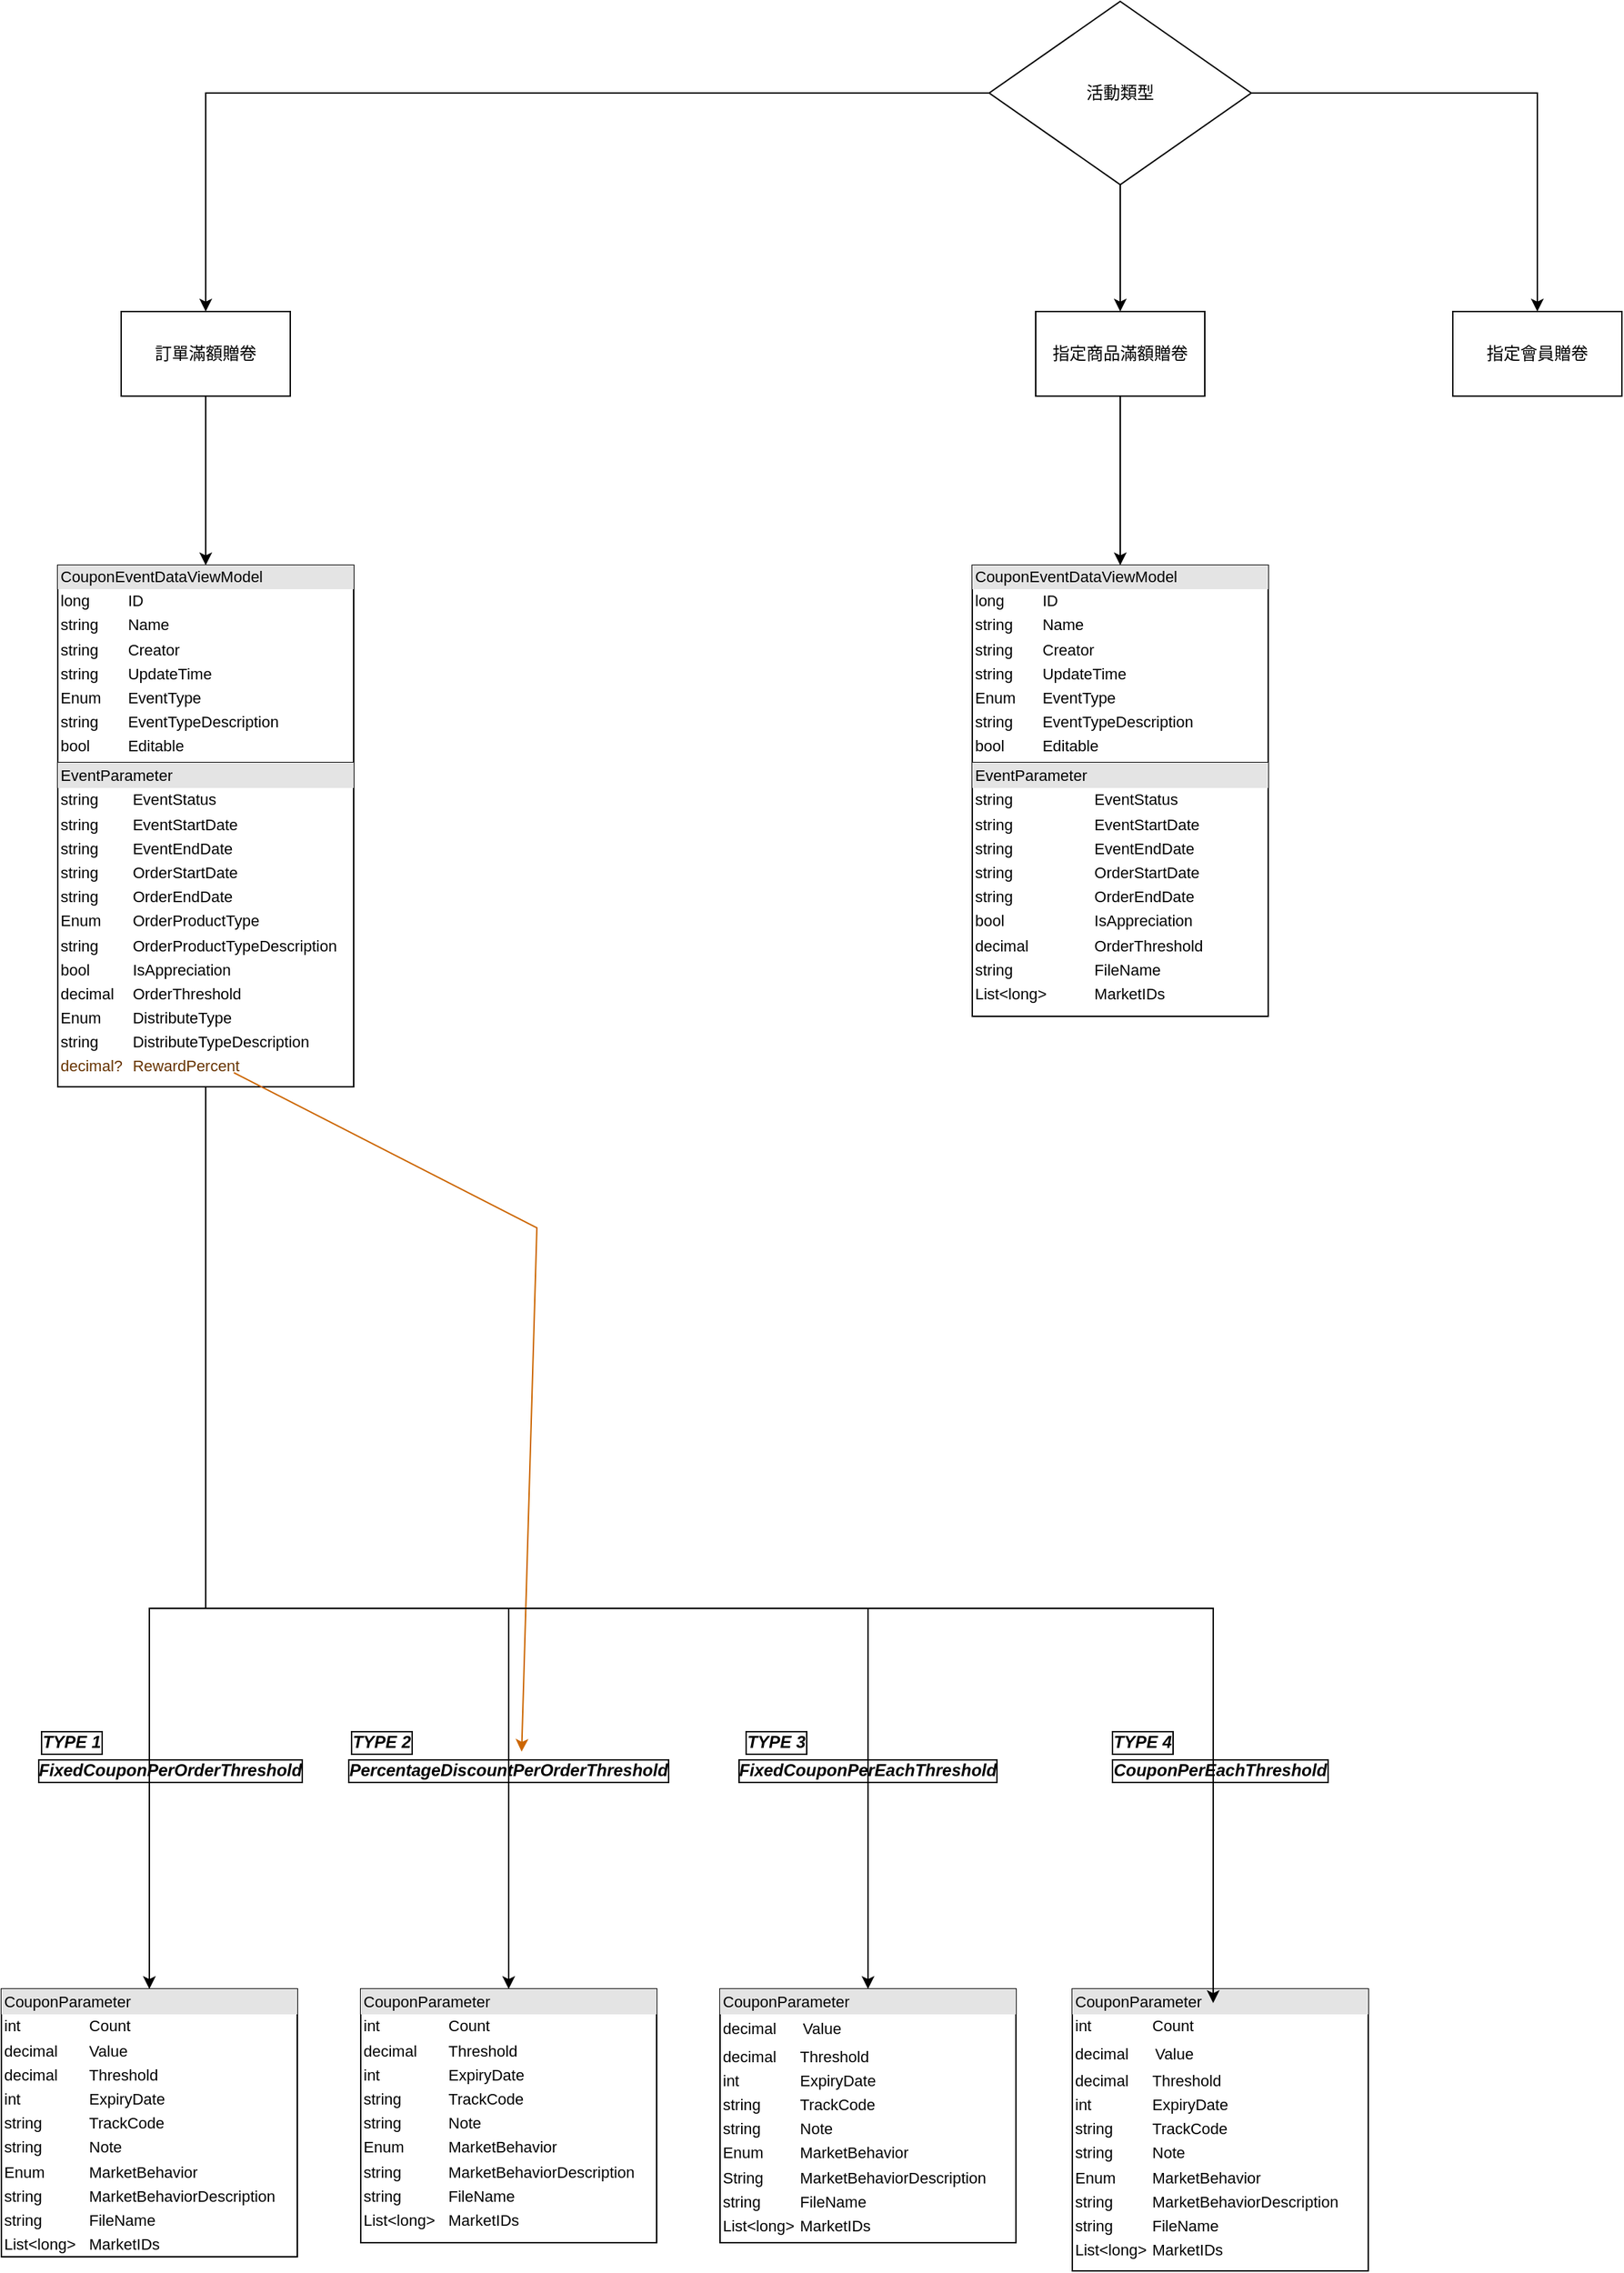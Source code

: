 <mxfile version="24.3.0" type="github">
  <diagram name="第 1 页" id="HbUvfql849o553JddJWj">
    <mxGraphModel dx="2275" dy="705" grid="1" gridSize="10" guides="1" tooltips="1" connect="1" arrows="1" fold="1" page="1" pageScale="1" pageWidth="827" pageHeight="1169" math="0" shadow="0">
      <root>
        <mxCell id="0" />
        <mxCell id="1" parent="0" />
        <mxCell id="ZRGWAe6ejBWaFAPOV5AN-6" style="edgeStyle=orthogonalEdgeStyle;rounded=0;orthogonalLoop=1;jettySize=auto;html=1;" edge="1" parent="1" source="ZRGWAe6ejBWaFAPOV5AN-2" target="ZRGWAe6ejBWaFAPOV5AN-3">
          <mxGeometry relative="1" as="geometry" />
        </mxCell>
        <mxCell id="ZRGWAe6ejBWaFAPOV5AN-7" style="edgeStyle=orthogonalEdgeStyle;rounded=0;orthogonalLoop=1;jettySize=auto;html=1;" edge="1" parent="1" source="ZRGWAe6ejBWaFAPOV5AN-2" target="ZRGWAe6ejBWaFAPOV5AN-4">
          <mxGeometry relative="1" as="geometry" />
        </mxCell>
        <mxCell id="ZRGWAe6ejBWaFAPOV5AN-8" style="edgeStyle=orthogonalEdgeStyle;rounded=0;orthogonalLoop=1;jettySize=auto;html=1;" edge="1" parent="1" source="ZRGWAe6ejBWaFAPOV5AN-2" target="ZRGWAe6ejBWaFAPOV5AN-5">
          <mxGeometry relative="1" as="geometry" />
        </mxCell>
        <mxCell id="ZRGWAe6ejBWaFAPOV5AN-2" value="活動類型" style="rhombus;whiteSpace=wrap;html=1;" vertex="1" parent="1">
          <mxGeometry x="321" y="30" width="186" height="130" as="geometry" />
        </mxCell>
        <mxCell id="ZRGWAe6ejBWaFAPOV5AN-54" style="edgeStyle=orthogonalEdgeStyle;rounded=0;orthogonalLoop=1;jettySize=auto;html=1;" edge="1" parent="1" source="ZRGWAe6ejBWaFAPOV5AN-3" target="ZRGWAe6ejBWaFAPOV5AN-9">
          <mxGeometry relative="1" as="geometry" />
        </mxCell>
        <mxCell id="ZRGWAe6ejBWaFAPOV5AN-3" value="訂單滿額贈卷" style="rounded=0;whiteSpace=wrap;html=1;" vertex="1" parent="1">
          <mxGeometry x="-295" y="250" width="120" height="60" as="geometry" />
        </mxCell>
        <mxCell id="ZRGWAe6ejBWaFAPOV5AN-50" style="edgeStyle=orthogonalEdgeStyle;rounded=0;orthogonalLoop=1;jettySize=auto;html=1;" edge="1" parent="1" source="ZRGWAe6ejBWaFAPOV5AN-4" target="ZRGWAe6ejBWaFAPOV5AN-49">
          <mxGeometry relative="1" as="geometry" />
        </mxCell>
        <mxCell id="ZRGWAe6ejBWaFAPOV5AN-4" value="指定商品滿額贈卷" style="rounded=0;whiteSpace=wrap;html=1;" vertex="1" parent="1">
          <mxGeometry x="354" y="250" width="120" height="60" as="geometry" />
        </mxCell>
        <mxCell id="ZRGWAe6ejBWaFAPOV5AN-5" value="指定會員贈卷" style="rounded=0;whiteSpace=wrap;html=1;" vertex="1" parent="1">
          <mxGeometry x="650" y="250" width="120" height="60" as="geometry" />
        </mxCell>
        <mxCell id="ZRGWAe6ejBWaFAPOV5AN-9" value="&lt;div style=&quot;box-sizing: border-box; width: 100%; background: rgb(228, 228, 228); padding: 2px; font-size: 11px;&quot;&gt;CouponEventDataViewModel&lt;/div&gt;&lt;table align=&quot;left&quot; style=&quot;width: 100%; font-size: 11px;&quot; cellpadding=&quot;2&quot; cellspacing=&quot;0&quot;&gt;&lt;tbody&gt;&lt;tr&gt;&lt;td&gt;&lt;font style=&quot;font-size: 11px;&quot;&gt;long&lt;/font&gt;&lt;/td&gt;&lt;td&gt;&lt;font style=&quot;font-size: 11px;&quot;&gt;ID&lt;/font&gt;&lt;/td&gt;&lt;/tr&gt;&lt;tr&gt;&lt;td&gt;&lt;font style=&quot;font-size: 11px;&quot;&gt;string&lt;/font&gt;&lt;/td&gt;&lt;td&gt;&lt;font style=&quot;font-size: 11px;&quot;&gt;Name&lt;/font&gt;&lt;/td&gt;&lt;/tr&gt;&lt;tr&gt;&lt;td&gt;&lt;font style=&quot;font-size: 11px;&quot;&gt;string&lt;br&gt;&lt;/font&gt;&lt;/td&gt;&lt;td&gt;&lt;font style=&quot;font-size: 11px;&quot;&gt;Creator&lt;br&gt;&lt;/font&gt;&lt;/td&gt;&lt;/tr&gt;&lt;tr&gt;&lt;td style=&quot;&quot;&gt;&lt;font style=&quot;font-size: 11px;&quot;&gt;string&lt;br&gt;&lt;/font&gt;&lt;/td&gt;&lt;td&gt;&lt;font style=&quot;font-size: 11px;&quot;&gt;UpdateTime&lt;br&gt;&lt;/font&gt;&lt;/td&gt;&lt;/tr&gt;&lt;tr&gt;&lt;td&gt;&lt;font style=&quot;font-size: 11px;&quot;&gt;Enum&lt;br&gt;&lt;/font&gt;&lt;/td&gt;&lt;td&gt;&lt;font style=&quot;font-size: 11px;&quot;&gt;EventType&lt;br&gt;&lt;/font&gt;&lt;/td&gt;&lt;/tr&gt;&lt;tr&gt;&lt;td&gt;&lt;font style=&quot;&quot;&gt;string&lt;br&gt;&lt;/font&gt;&lt;/td&gt;&lt;td&gt;&lt;font style=&quot;&quot;&gt;EventTypeDescription&lt;br&gt;&lt;/font&gt;&lt;/td&gt;&lt;/tr&gt;&lt;tr&gt;&lt;td&gt;&lt;font style=&quot;&quot;&gt;bool&lt;br&gt;&lt;/font&gt;&lt;/td&gt;&lt;td&gt;&lt;font style=&quot;&quot;&gt;Editable&lt;br&gt;&lt;/font&gt;&lt;/td&gt;&lt;/tr&gt;&lt;/tbody&gt;&lt;/table&gt;" style="verticalAlign=top;align=left;overflow=fill;html=1;whiteSpace=wrap;" vertex="1" parent="1">
          <mxGeometry x="-340" y="430" width="210" height="140" as="geometry" />
        </mxCell>
        <mxCell id="ZRGWAe6ejBWaFAPOV5AN-30" style="edgeStyle=orthogonalEdgeStyle;rounded=0;orthogonalLoop=1;jettySize=auto;html=1;exitX=0.5;exitY=1;exitDx=0;exitDy=0;" edge="1" parent="1" source="ZRGWAe6ejBWaFAPOV5AN-17" target="ZRGWAe6ejBWaFAPOV5AN-28">
          <mxGeometry relative="1" as="geometry">
            <Array as="points">
              <mxPoint x="-235" y="1170" />
              <mxPoint x="-275" y="1170" />
            </Array>
          </mxGeometry>
        </mxCell>
        <mxCell id="ZRGWAe6ejBWaFAPOV5AN-43" style="edgeStyle=orthogonalEdgeStyle;rounded=0;orthogonalLoop=1;jettySize=auto;html=1;entryX=0;entryY=0.5;entryDx=0;entryDy=0;exitX=0.5;exitY=1;exitDx=0;exitDy=0;" edge="1" parent="1" source="ZRGWAe6ejBWaFAPOV5AN-17" target="ZRGWAe6ejBWaFAPOV5AN-46">
          <mxGeometry relative="1" as="geometry">
            <mxPoint y="1090.0" as="targetPoint" />
            <Array as="points">
              <mxPoint x="-235" y="1170" />
              <mxPoint x="-20" y="1170" />
            </Array>
          </mxGeometry>
        </mxCell>
        <mxCell id="ZRGWAe6ejBWaFAPOV5AN-44" style="edgeStyle=orthogonalEdgeStyle;rounded=0;orthogonalLoop=1;jettySize=auto;html=1;entryX=0;entryY=0.5;entryDx=0;entryDy=0;exitX=0.5;exitY=1;exitDx=0;exitDy=0;" edge="1" parent="1" source="ZRGWAe6ejBWaFAPOV5AN-17" target="ZRGWAe6ejBWaFAPOV5AN-47">
          <mxGeometry relative="1" as="geometry">
            <mxPoint x="245" y="1090" as="targetPoint" />
            <Array as="points">
              <mxPoint x="-235" y="1170" />
              <mxPoint x="235" y="1170" />
            </Array>
          </mxGeometry>
        </mxCell>
        <mxCell id="ZRGWAe6ejBWaFAPOV5AN-17" value="&lt;div style=&quot;box-sizing: border-box; width: 100%; background: rgb(228, 228, 228); padding: 2px;&quot;&gt;&lt;span style=&quot;font-size: 11px;&quot;&gt;EventParameter&lt;/span&gt;&lt;br&gt;&lt;/div&gt;&lt;table style=&quot;width: 100%; font-size: 11px;&quot; cellpadding=&quot;2&quot; cellspacing=&quot;0&quot;&gt;&lt;tbody&gt;&lt;tr&gt;&lt;td&gt;string&lt;br&gt;&lt;/td&gt;&lt;td&gt;EventStatus&lt;/td&gt;&lt;/tr&gt;&lt;tr&gt;&lt;td&gt;&lt;font style=&quot;font-size: 11px;&quot;&gt;string&lt;/font&gt;&lt;/td&gt;&lt;td&gt;&lt;font style=&quot;font-size: 11px;&quot;&gt;EventStartDate&lt;/font&gt;&lt;/td&gt;&lt;/tr&gt;&lt;tr&gt;&lt;td&gt;&lt;font style=&quot;font-size: 11px;&quot;&gt;string&lt;br&gt;&lt;/font&gt;&lt;/td&gt;&lt;td&gt;&lt;font style=&quot;font-size: 11px;&quot;&gt;EventEndDate&lt;br&gt;&lt;/font&gt;&lt;/td&gt;&lt;/tr&gt;&lt;tr&gt;&lt;td style=&quot;&quot;&gt;&lt;font style=&quot;font-size: 11px;&quot;&gt;string&lt;br&gt;&lt;/font&gt;&lt;/td&gt;&lt;td&gt;&lt;font style=&quot;font-size: 11px;&quot;&gt;OrderStartDate&lt;br&gt;&lt;/font&gt;&lt;/td&gt;&lt;/tr&gt;&lt;tr&gt;&lt;td&gt;&lt;font style=&quot;font-size: 11px;&quot;&gt;string&lt;br&gt;&lt;/font&gt;&lt;/td&gt;&lt;td&gt;&lt;font style=&quot;font-size: 11px;&quot;&gt;OrderEndDate&lt;br&gt;&lt;/font&gt;&lt;/td&gt;&lt;/tr&gt;&lt;tr&gt;&lt;td&gt;&lt;font style=&quot;&quot;&gt;Enum&lt;br&gt;&lt;/font&gt;&lt;/td&gt;&lt;td&gt;&lt;font style=&quot;&quot;&gt;OrderProductType&lt;br&gt;&lt;/font&gt;&lt;/td&gt;&lt;/tr&gt;&lt;tr&gt;&lt;td&gt;string&lt;br&gt;&lt;/td&gt;&lt;td&gt;OrderProductTypeDescription&lt;br&gt;&lt;/td&gt;&lt;/tr&gt;&lt;tr&gt;&lt;td&gt;bool&lt;br&gt;&lt;/td&gt;&lt;td&gt;IsAppreciation&lt;br&gt;&lt;/td&gt;&lt;/tr&gt;&lt;tr&gt;&lt;td&gt;decimal&lt;br&gt;&lt;/td&gt;&lt;td&gt;OrderThreshold&lt;br&gt;&lt;/td&gt;&lt;/tr&gt;&lt;tr&gt;&lt;td&gt;Enum&lt;br&gt;&lt;/td&gt;&lt;td&gt;DistributeType&lt;br&gt;&lt;/td&gt;&lt;/tr&gt;&lt;tr&gt;&lt;td&gt;string&lt;br&gt;&lt;/td&gt;&lt;td&gt;DistributeTypeDescription&lt;br&gt;&lt;/td&gt;&lt;/tr&gt;&lt;tr&gt;&lt;td&gt;&lt;font color=&quot;#663300&quot;&gt;decimal?&lt;br&gt;&lt;/font&gt;&lt;/td&gt;&lt;td&gt;&lt;font color=&quot;#663300&quot;&gt;RewardPercent&lt;/font&gt;&lt;br&gt;&lt;/td&gt;&lt;/tr&gt;&lt;/tbody&gt;&lt;/table&gt;" style="verticalAlign=top;align=left;overflow=fill;html=1;whiteSpace=wrap;" vertex="1" parent="1">
          <mxGeometry x="-340" y="570" width="210" height="230" as="geometry" />
        </mxCell>
        <mxCell id="ZRGWAe6ejBWaFAPOV5AN-26" value="FixedCouponPerOrderThreshold" style="text;html=1;align=center;verticalAlign=middle;whiteSpace=wrap;rounded=0;fontStyle=3;labelBackgroundColor=none;labelBorderColor=default;" vertex="1" parent="1">
          <mxGeometry x="-290" y="1270" width="60" height="30" as="geometry" />
        </mxCell>
        <mxCell id="ZRGWAe6ejBWaFAPOV5AN-28" value="&lt;div style=&quot;box-sizing: border-box; width: 100%; background: rgb(228, 228, 228); padding: 2px;&quot;&gt;&lt;span style=&quot;font-size: 11px;&quot;&gt;CouponParameter&lt;/span&gt;&lt;br&gt;&lt;/div&gt;&lt;table style=&quot;width: 100%; font-size: 11px;&quot; cellpadding=&quot;2&quot; cellspacing=&quot;0&quot;&gt;&lt;tbody&gt;&lt;tr&gt;&lt;td&gt;int&lt;br&gt;&lt;/td&gt;&lt;td&gt;Count&lt;/td&gt;&lt;/tr&gt;&lt;tr&gt;&lt;td&gt;&lt;font style=&quot;font-size: 11px;&quot;&gt;decimal&lt;/font&gt;&lt;/td&gt;&lt;td&gt;&lt;font style=&quot;font-size: 11px;&quot;&gt;Value&lt;/font&gt;&lt;/td&gt;&lt;/tr&gt;&lt;tr&gt;&lt;td&gt;&lt;font style=&quot;font-size: 11px;&quot;&gt;decimal&lt;br&gt;&lt;/font&gt;&lt;/td&gt;&lt;td&gt;&lt;font style=&quot;font-size: 11px;&quot;&gt;Threshold&lt;br&gt;&lt;/font&gt;&lt;/td&gt;&lt;/tr&gt;&lt;tr&gt;&lt;td style=&quot;&quot;&gt;&lt;font style=&quot;font-size: 11px;&quot;&gt;int&lt;br&gt;&lt;/font&gt;&lt;/td&gt;&lt;td&gt;&lt;font style=&quot;font-size: 11px;&quot;&gt;ExpiryDate&lt;br&gt;&lt;/font&gt;&lt;/td&gt;&lt;/tr&gt;&lt;tr&gt;&lt;td&gt;&lt;font style=&quot;font-size: 11px;&quot;&gt;string&lt;br&gt;&lt;/font&gt;&lt;/td&gt;&lt;td&gt;&lt;font style=&quot;font-size: 11px;&quot;&gt;TrackCode&lt;br&gt;&lt;/font&gt;&lt;/td&gt;&lt;/tr&gt;&lt;tr&gt;&lt;td&gt;&lt;font style=&quot;&quot;&gt;string&lt;br&gt;&lt;/font&gt;&lt;/td&gt;&lt;td&gt;&lt;font style=&quot;&quot;&gt;Note&lt;br&gt;&lt;/font&gt;&lt;/td&gt;&lt;/tr&gt;&lt;tr&gt;&lt;td&gt;&lt;font style=&quot;&quot;&gt;Enum&lt;br&gt;&lt;/font&gt;&lt;/td&gt;&lt;td&gt;&lt;font style=&quot;&quot;&gt;MarketBehavior&lt;br&gt;&lt;/font&gt;&lt;/td&gt;&lt;/tr&gt;&lt;tr&gt;&lt;td&gt;string&lt;/td&gt;&lt;td&gt;MarketBehaviorDescription&lt;br&gt;&lt;/td&gt;&lt;/tr&gt;&lt;tr&gt;&lt;td&gt;string&lt;br&gt;&lt;/td&gt;&lt;td&gt;FileName&lt;br&gt;&lt;/td&gt;&lt;/tr&gt;&lt;tr&gt;&lt;td&gt;List&amp;lt;long&amp;gt;&lt;br&gt;&lt;/td&gt;&lt;td&gt;MarketIDs&lt;br&gt;&lt;/td&gt;&lt;/tr&gt;&lt;tr&gt;&lt;td&gt;&lt;/td&gt;&lt;td&gt;&lt;br&gt;&lt;/td&gt;&lt;/tr&gt;&lt;/tbody&gt;&lt;/table&gt;" style="verticalAlign=top;align=left;overflow=fill;html=1;whiteSpace=wrap;" vertex="1" parent="1">
          <mxGeometry x="-380" y="1440" width="210" height="190" as="geometry" />
        </mxCell>
        <mxCell id="ZRGWAe6ejBWaFAPOV5AN-31" value="PercentageDiscountPerOrderThreshold" style="text;html=1;align=center;verticalAlign=middle;whiteSpace=wrap;rounded=0;labelBorderColor=default;fontStyle=3" vertex="1" parent="1">
          <mxGeometry x="-50" y="1270" width="60" height="30" as="geometry" />
        </mxCell>
        <mxCell id="ZRGWAe6ejBWaFAPOV5AN-32" value="FixedCouponPerEachThreshold" style="text;html=1;align=center;verticalAlign=middle;whiteSpace=wrap;rounded=0;labelBorderColor=default;fontStyle=3" vertex="1" parent="1">
          <mxGeometry x="205" y="1270" width="60" height="30" as="geometry" />
        </mxCell>
        <mxCell id="ZRGWAe6ejBWaFAPOV5AN-34" value="CouponPerEachThreshold" style="text;html=1;align=center;verticalAlign=middle;whiteSpace=wrap;rounded=0;labelBorderColor=default;fontStyle=3" vertex="1" parent="1">
          <mxGeometry x="455" y="1270" width="60" height="30" as="geometry" />
        </mxCell>
        <mxCell id="ZRGWAe6ejBWaFAPOV5AN-36" value="TYPE 1" style="text;html=1;align=center;verticalAlign=middle;whiteSpace=wrap;rounded=0;fontStyle=3;labelBackgroundColor=none;labelBorderColor=default;" vertex="1" parent="1">
          <mxGeometry x="-360" y="1250" width="60" height="30" as="geometry" />
        </mxCell>
        <mxCell id="ZRGWAe6ejBWaFAPOV5AN-39" value="TYPE 2" style="text;html=1;align=center;verticalAlign=middle;whiteSpace=wrap;rounded=0;fontStyle=3;labelBackgroundColor=none;labelBorderColor=default;" vertex="1" parent="1">
          <mxGeometry x="-140" y="1250" width="60" height="30" as="geometry" />
        </mxCell>
        <mxCell id="ZRGWAe6ejBWaFAPOV5AN-40" value="TYPE 3" style="text;html=1;align=center;verticalAlign=middle;whiteSpace=wrap;rounded=0;fontStyle=3;labelBackgroundColor=none;labelBorderColor=default;" vertex="1" parent="1">
          <mxGeometry x="140" y="1250" width="60" height="30" as="geometry" />
        </mxCell>
        <mxCell id="ZRGWAe6ejBWaFAPOV5AN-41" value="TYPE 4" style="text;html=1;align=center;verticalAlign=middle;whiteSpace=wrap;rounded=0;fontStyle=3;labelBackgroundColor=none;labelBorderColor=default;" vertex="1" parent="1">
          <mxGeometry x="400" y="1250" width="60" height="30" as="geometry" />
        </mxCell>
        <mxCell id="ZRGWAe6ejBWaFAPOV5AN-45" value="" style="endArrow=classic;html=1;rounded=0;entryX=0.653;entryY=0.056;entryDx=0;entryDy=0;entryPerimeter=0;fontColor=#994C00;labelBackgroundColor=#994C00;fillColor=#ffe6cc;strokeColor=#CC6600;exitX=0.5;exitY=1;exitDx=0;exitDy=0;" edge="1" parent="1" source="ZRGWAe6ejBWaFAPOV5AN-57" target="ZRGWAe6ejBWaFAPOV5AN-31">
          <mxGeometry width="50" height="50" relative="1" as="geometry">
            <mxPoint x="-210" y="830" as="sourcePoint" />
            <mxPoint x="-10" y="910" as="targetPoint" />
            <Array as="points">
              <mxPoint y="900" />
            </Array>
          </mxGeometry>
        </mxCell>
        <mxCell id="ZRGWAe6ejBWaFAPOV5AN-46" value="&lt;div style=&quot;box-sizing: border-box; width: 100%; background: rgb(228, 228, 228); padding: 2px;&quot;&gt;&lt;span style=&quot;font-size: 11px;&quot;&gt;CouponParameter&lt;/span&gt;&lt;br&gt;&lt;/div&gt;&lt;table style=&quot;width: 100%; font-size: 11px;&quot; cellpadding=&quot;2&quot; cellspacing=&quot;0&quot;&gt;&lt;tbody&gt;&lt;tr&gt;&lt;td&gt;int&lt;br&gt;&lt;/td&gt;&lt;td&gt;Count&lt;/td&gt;&lt;/tr&gt;&lt;tr&gt;&lt;td&gt;&lt;font style=&quot;font-size: 11px;&quot;&gt;decimal&lt;br&gt;&lt;/font&gt;&lt;/td&gt;&lt;td&gt;&lt;font style=&quot;font-size: 11px;&quot;&gt;Threshold&lt;br&gt;&lt;/font&gt;&lt;/td&gt;&lt;/tr&gt;&lt;tr&gt;&lt;td style=&quot;&quot;&gt;&lt;font style=&quot;font-size: 11px;&quot;&gt;int&lt;br&gt;&lt;/font&gt;&lt;/td&gt;&lt;td&gt;&lt;font style=&quot;font-size: 11px;&quot;&gt;ExpiryDate&lt;br&gt;&lt;/font&gt;&lt;/td&gt;&lt;/tr&gt;&lt;tr&gt;&lt;td&gt;&lt;font style=&quot;font-size: 11px;&quot;&gt;string&lt;br&gt;&lt;/font&gt;&lt;/td&gt;&lt;td&gt;&lt;font style=&quot;font-size: 11px;&quot;&gt;TrackCode&lt;br&gt;&lt;/font&gt;&lt;/td&gt;&lt;/tr&gt;&lt;tr&gt;&lt;td&gt;&lt;font style=&quot;&quot;&gt;string&lt;br&gt;&lt;/font&gt;&lt;/td&gt;&lt;td&gt;&lt;font style=&quot;&quot;&gt;Note&lt;br&gt;&lt;/font&gt;&lt;/td&gt;&lt;/tr&gt;&lt;tr&gt;&lt;td&gt;&lt;font style=&quot;&quot;&gt;Enum&lt;br&gt;&lt;/font&gt;&lt;/td&gt;&lt;td&gt;&lt;font style=&quot;&quot;&gt;MarketBehavior&lt;br&gt;&lt;/font&gt;&lt;/td&gt;&lt;/tr&gt;&lt;tr&gt;&lt;td&gt;string&lt;/td&gt;&lt;td&gt;MarketBehaviorDescription&lt;br&gt;&lt;/td&gt;&lt;/tr&gt;&lt;tr&gt;&lt;td&gt;string&lt;br&gt;&lt;/td&gt;&lt;td&gt;FileName&lt;br&gt;&lt;/td&gt;&lt;/tr&gt;&lt;tr&gt;&lt;td&gt;List&amp;lt;long&amp;gt;&lt;br&gt;&lt;/td&gt;&lt;td&gt;MarketIDs&lt;br&gt;&lt;/td&gt;&lt;/tr&gt;&lt;tr&gt;&lt;td&gt;&lt;/td&gt;&lt;td&gt;&lt;br&gt;&lt;/td&gt;&lt;/tr&gt;&lt;/tbody&gt;&lt;/table&gt;" style="verticalAlign=top;align=left;overflow=fill;html=1;whiteSpace=wrap;direction=south;" vertex="1" parent="1">
          <mxGeometry x="-125" y="1440" width="210" height="180" as="geometry" />
        </mxCell>
        <mxCell id="ZRGWAe6ejBWaFAPOV5AN-47" value="&lt;div style=&quot;box-sizing: border-box; width: 100%; background: rgb(228, 228, 228); padding: 2px;&quot;&gt;&lt;span style=&quot;font-size: 11px;&quot;&gt;CouponParameter&lt;/span&gt;&lt;br&gt;&lt;/div&gt;&lt;table style=&quot;width: 100%; font-size: 11px;&quot; cellpadding=&quot;2&quot; cellspacing=&quot;0&quot;&gt;&lt;tbody&gt;&lt;tr&gt;&lt;td&gt;decimal&lt;/td&gt;&lt;td&gt;&lt;table style=&quot;width: 210px;&quot; cellpadding=&quot;2&quot; cellspacing=&quot;0&quot;&gt;&lt;tbody&gt;&lt;tr&gt;&lt;td&gt;Value&lt;/td&gt;&lt;/tr&gt;&lt;tr&gt;&lt;/tr&gt;&lt;/tbody&gt;&lt;/table&gt;&lt;/td&gt;&lt;/tr&gt;&lt;tr&gt;&lt;td&gt;&lt;font style=&quot;font-size: 11px;&quot;&gt;decimal&lt;br&gt;&lt;/font&gt;&lt;/td&gt;&lt;td&gt;&lt;font style=&quot;font-size: 11px;&quot;&gt;Threshold&lt;br&gt;&lt;/font&gt;&lt;/td&gt;&lt;/tr&gt;&lt;tr&gt;&lt;td style=&quot;&quot;&gt;&lt;font style=&quot;font-size: 11px;&quot;&gt;int&lt;br&gt;&lt;/font&gt;&lt;/td&gt;&lt;td&gt;&lt;font style=&quot;font-size: 11px;&quot;&gt;ExpiryDate&lt;br&gt;&lt;/font&gt;&lt;/td&gt;&lt;/tr&gt;&lt;tr&gt;&lt;td&gt;&lt;font style=&quot;font-size: 11px;&quot;&gt;string&lt;br&gt;&lt;/font&gt;&lt;/td&gt;&lt;td&gt;&lt;font style=&quot;font-size: 11px;&quot;&gt;TrackCode&lt;br&gt;&lt;/font&gt;&lt;/td&gt;&lt;/tr&gt;&lt;tr&gt;&lt;td&gt;&lt;font style=&quot;&quot;&gt;string&lt;br&gt;&lt;/font&gt;&lt;/td&gt;&lt;td&gt;&lt;font style=&quot;&quot;&gt;Note&lt;br&gt;&lt;/font&gt;&lt;/td&gt;&lt;/tr&gt;&lt;tr&gt;&lt;td&gt;&lt;font style=&quot;&quot;&gt;Enum&lt;br&gt;&lt;/font&gt;&lt;/td&gt;&lt;td&gt;&lt;font style=&quot;&quot;&gt;MarketBehavior&lt;br&gt;&lt;/font&gt;&lt;/td&gt;&lt;/tr&gt;&lt;tr&gt;&lt;td&gt;String&lt;/td&gt;&lt;td&gt;MarketBehaviorDescription&lt;br&gt;&lt;/td&gt;&lt;/tr&gt;&lt;tr&gt;&lt;td&gt;string&lt;br&gt;&lt;/td&gt;&lt;td&gt;FileName&lt;br&gt;&lt;/td&gt;&lt;/tr&gt;&lt;tr&gt;&lt;td&gt;List&amp;lt;long&amp;gt;&lt;br&gt;&lt;/td&gt;&lt;td&gt;MarketIDs&lt;br&gt;&lt;/td&gt;&lt;/tr&gt;&lt;tr&gt;&lt;td&gt;&lt;/td&gt;&lt;td&gt;&lt;br&gt;&lt;/td&gt;&lt;/tr&gt;&lt;/tbody&gt;&lt;/table&gt;" style="verticalAlign=top;align=left;overflow=fill;html=1;whiteSpace=wrap;direction=south;" vertex="1" parent="1">
          <mxGeometry x="130" y="1440" width="210" height="180" as="geometry" />
        </mxCell>
        <mxCell id="ZRGWAe6ejBWaFAPOV5AN-48" value="&lt;div style=&quot;box-sizing: border-box; width: 100%; background: rgb(228, 228, 228); padding: 2px;&quot;&gt;&lt;span style=&quot;font-size: 11px;&quot;&gt;CouponParameter&lt;/span&gt;&lt;br&gt;&lt;/div&gt;&lt;table style=&quot;width: 100%; font-size: 11px;&quot; cellpadding=&quot;2&quot; cellspacing=&quot;0&quot;&gt;&lt;tbody&gt;&lt;tr&gt;&lt;td&gt;int&lt;/td&gt;&lt;td&gt;Count&lt;br&gt;&lt;/td&gt;&lt;/tr&gt;&lt;tr&gt;&lt;td&gt;decimal&lt;/td&gt;&lt;td&gt;&lt;table style=&quot;width: 210px;&quot; cellpadding=&quot;2&quot; cellspacing=&quot;0&quot;&gt;&lt;tbody&gt;&lt;tr&gt;&lt;td&gt;Value&lt;/td&gt;&lt;/tr&gt;&lt;tr&gt;&lt;/tr&gt;&lt;/tbody&gt;&lt;/table&gt;&lt;/td&gt;&lt;/tr&gt;&lt;tr&gt;&lt;td&gt;&lt;font style=&quot;font-size: 11px;&quot;&gt;decimal&lt;br&gt;&lt;/font&gt;&lt;/td&gt;&lt;td&gt;&lt;font style=&quot;font-size: 11px;&quot;&gt;Threshold&lt;br&gt;&lt;/font&gt;&lt;/td&gt;&lt;/tr&gt;&lt;tr&gt;&lt;td style=&quot;&quot;&gt;&lt;font style=&quot;font-size: 11px;&quot;&gt;int&lt;br&gt;&lt;/font&gt;&lt;/td&gt;&lt;td&gt;&lt;font style=&quot;font-size: 11px;&quot;&gt;ExpiryDate&lt;br&gt;&lt;/font&gt;&lt;/td&gt;&lt;/tr&gt;&lt;tr&gt;&lt;td&gt;&lt;font style=&quot;font-size: 11px;&quot;&gt;string&lt;br&gt;&lt;/font&gt;&lt;/td&gt;&lt;td&gt;&lt;font style=&quot;font-size: 11px;&quot;&gt;TrackCode&lt;br&gt;&lt;/font&gt;&lt;/td&gt;&lt;/tr&gt;&lt;tr&gt;&lt;td&gt;&lt;font style=&quot;&quot;&gt;string&lt;br&gt;&lt;/font&gt;&lt;/td&gt;&lt;td&gt;&lt;font style=&quot;&quot;&gt;Note&lt;br&gt;&lt;/font&gt;&lt;/td&gt;&lt;/tr&gt;&lt;tr&gt;&lt;td&gt;&lt;font style=&quot;&quot;&gt;Enum&lt;br&gt;&lt;/font&gt;&lt;/td&gt;&lt;td&gt;&lt;font style=&quot;&quot;&gt;MarketBehavior&lt;br&gt;&lt;/font&gt;&lt;/td&gt;&lt;/tr&gt;&lt;tr&gt;&lt;td&gt;string&lt;/td&gt;&lt;td&gt;MarketBehaviorDescription&lt;br&gt;&lt;/td&gt;&lt;/tr&gt;&lt;tr&gt;&lt;td&gt;string&lt;br&gt;&lt;/td&gt;&lt;td&gt;FileName&lt;br&gt;&lt;/td&gt;&lt;/tr&gt;&lt;tr&gt;&lt;td&gt;List&amp;lt;long&amp;gt;&lt;br&gt;&lt;/td&gt;&lt;td&gt;MarketIDs&lt;br&gt;&lt;/td&gt;&lt;/tr&gt;&lt;tr&gt;&lt;td&gt;&lt;/td&gt;&lt;td&gt;&lt;br&gt;&lt;/td&gt;&lt;/tr&gt;&lt;/tbody&gt;&lt;/table&gt;" style="verticalAlign=top;align=left;overflow=fill;html=1;whiteSpace=wrap;direction=south;" vertex="1" parent="1">
          <mxGeometry x="380" y="1440" width="210" height="200" as="geometry" />
        </mxCell>
        <mxCell id="ZRGWAe6ejBWaFAPOV5AN-49" value="&lt;div style=&quot;box-sizing: border-box; width: 100%; background: rgb(228, 228, 228); padding: 2px; font-size: 11px;&quot;&gt;CouponEventDataViewModel&lt;/div&gt;&lt;table align=&quot;left&quot; style=&quot;width: 100%; font-size: 11px;&quot; cellpadding=&quot;2&quot; cellspacing=&quot;0&quot;&gt;&lt;tbody&gt;&lt;tr&gt;&lt;td&gt;&lt;font style=&quot;font-size: 11px;&quot;&gt;long&lt;/font&gt;&lt;/td&gt;&lt;td&gt;&lt;font style=&quot;font-size: 11px;&quot;&gt;ID&lt;/font&gt;&lt;/td&gt;&lt;/tr&gt;&lt;tr&gt;&lt;td&gt;&lt;font style=&quot;font-size: 11px;&quot;&gt;string&lt;/font&gt;&lt;/td&gt;&lt;td&gt;&lt;font style=&quot;font-size: 11px;&quot;&gt;Name&lt;/font&gt;&lt;/td&gt;&lt;/tr&gt;&lt;tr&gt;&lt;td&gt;&lt;font style=&quot;font-size: 11px;&quot;&gt;string&lt;br&gt;&lt;/font&gt;&lt;/td&gt;&lt;td&gt;&lt;font style=&quot;font-size: 11px;&quot;&gt;Creator&lt;br&gt;&lt;/font&gt;&lt;/td&gt;&lt;/tr&gt;&lt;tr&gt;&lt;td style=&quot;&quot;&gt;&lt;font style=&quot;font-size: 11px;&quot;&gt;string&lt;br&gt;&lt;/font&gt;&lt;/td&gt;&lt;td&gt;&lt;font style=&quot;font-size: 11px;&quot;&gt;UpdateTime&lt;br&gt;&lt;/font&gt;&lt;/td&gt;&lt;/tr&gt;&lt;tr&gt;&lt;td&gt;&lt;font style=&quot;font-size: 11px;&quot;&gt;Enum&lt;br&gt;&lt;/font&gt;&lt;/td&gt;&lt;td&gt;&lt;font style=&quot;font-size: 11px;&quot;&gt;EventType&lt;br&gt;&lt;/font&gt;&lt;/td&gt;&lt;/tr&gt;&lt;tr&gt;&lt;td&gt;&lt;font style=&quot;&quot;&gt;string&lt;br&gt;&lt;/font&gt;&lt;/td&gt;&lt;td&gt;&lt;font style=&quot;&quot;&gt;EventTypeDescription&lt;br&gt;&lt;/font&gt;&lt;/td&gt;&lt;/tr&gt;&lt;tr&gt;&lt;td&gt;&lt;font style=&quot;&quot;&gt;bool&lt;br&gt;&lt;/font&gt;&lt;/td&gt;&lt;td&gt;&lt;font style=&quot;&quot;&gt;Editable&lt;br&gt;&lt;/font&gt;&lt;/td&gt;&lt;/tr&gt;&lt;/tbody&gt;&lt;/table&gt;" style="verticalAlign=top;align=left;overflow=fill;html=1;whiteSpace=wrap;" vertex="1" parent="1">
          <mxGeometry x="309" y="430" width="210" height="140" as="geometry" />
        </mxCell>
        <mxCell id="ZRGWAe6ejBWaFAPOV5AN-51" value="&lt;div style=&quot;box-sizing: border-box; width: 100%; background: rgb(228, 228, 228); padding: 2px;&quot;&gt;&lt;span style=&quot;font-size: 11px;&quot;&gt;EventParameter&lt;/span&gt;&lt;br&gt;&lt;/div&gt;&lt;table style=&quot;width: 100%; font-size: 11px;&quot; cellpadding=&quot;2&quot; cellspacing=&quot;0&quot;&gt;&lt;tbody&gt;&lt;tr&gt;&lt;td&gt;string&lt;br&gt;&lt;/td&gt;&lt;td&gt;EventStatus&lt;/td&gt;&lt;/tr&gt;&lt;tr&gt;&lt;td&gt;&lt;font style=&quot;font-size: 11px;&quot;&gt;string&lt;/font&gt;&lt;/td&gt;&lt;td&gt;&lt;font style=&quot;font-size: 11px;&quot;&gt;EventStartDate&lt;/font&gt;&lt;/td&gt;&lt;/tr&gt;&lt;tr&gt;&lt;td&gt;&lt;font style=&quot;font-size: 11px;&quot;&gt;string&lt;br&gt;&lt;/font&gt;&lt;/td&gt;&lt;td&gt;&lt;font style=&quot;font-size: 11px;&quot;&gt;EventEndDate&lt;br&gt;&lt;/font&gt;&lt;/td&gt;&lt;/tr&gt;&lt;tr&gt;&lt;td style=&quot;&quot;&gt;&lt;font style=&quot;font-size: 11px;&quot;&gt;string&lt;br&gt;&lt;/font&gt;&lt;/td&gt;&lt;td&gt;&lt;font style=&quot;font-size: 11px;&quot;&gt;OrderStartDate&lt;br&gt;&lt;/font&gt;&lt;/td&gt;&lt;/tr&gt;&lt;tr&gt;&lt;td&gt;&lt;font style=&quot;font-size: 11px;&quot;&gt;string&lt;br&gt;&lt;/font&gt;&lt;/td&gt;&lt;td&gt;&lt;font style=&quot;font-size: 11px;&quot;&gt;OrderEndDate&lt;/font&gt;&lt;/td&gt;&lt;/tr&gt;&lt;tr&gt;&lt;td&gt;bool&lt;br&gt;&lt;/td&gt;&lt;td&gt;IsAppreciation&lt;br&gt;&lt;/td&gt;&lt;/tr&gt;&lt;tr&gt;&lt;td&gt;decimal&lt;br&gt;&lt;/td&gt;&lt;td&gt;OrderThreshold&lt;br&gt;&lt;/td&gt;&lt;/tr&gt;&lt;tr&gt;&lt;td&gt;string&lt;br&gt;&lt;/td&gt;&lt;td&gt;FileName&lt;br&gt;&lt;/td&gt;&lt;/tr&gt;&lt;tr&gt;&lt;td&gt;List&amp;lt;long&amp;gt;&lt;br&gt;&lt;/td&gt;&lt;td&gt;MarketIDs&lt;/td&gt;&lt;/tr&gt;&lt;/tbody&gt;&lt;/table&gt;" style="verticalAlign=top;align=left;overflow=fill;html=1;whiteSpace=wrap;" vertex="1" parent="1">
          <mxGeometry x="309" y="570" width="210" height="180" as="geometry" />
        </mxCell>
        <mxCell id="ZRGWAe6ejBWaFAPOV5AN-55" style="edgeStyle=orthogonalEdgeStyle;rounded=0;orthogonalLoop=1;jettySize=auto;html=1;entryX=0.05;entryY=0.524;entryDx=0;entryDy=0;entryPerimeter=0;" edge="1" parent="1" source="ZRGWAe6ejBWaFAPOV5AN-17" target="ZRGWAe6ejBWaFAPOV5AN-48">
          <mxGeometry relative="1" as="geometry">
            <Array as="points">
              <mxPoint x="-235" y="1170" />
              <mxPoint x="480" y="1170" />
            </Array>
          </mxGeometry>
        </mxCell>
        <mxCell id="ZRGWAe6ejBWaFAPOV5AN-57" value="&lt;div&gt;&lt;br&gt;&lt;/div&gt;&lt;div&gt;&lt;br&gt;&lt;/div&gt;" style="text;strokeColor=none;fillColor=none;html=1;fontSize=24;fontStyle=1;verticalAlign=middle;align=center;" vertex="1" parent="1">
          <mxGeometry x="-230" y="780" width="30" height="10" as="geometry" />
        </mxCell>
      </root>
    </mxGraphModel>
  </diagram>
</mxfile>
